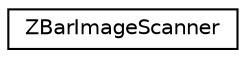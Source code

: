 digraph G
{
  edge [fontname="Helvetica",fontsize="10",labelfontname="Helvetica",labelfontsize="10"];
  node [fontname="Helvetica",fontsize="10",shape=record];
  rankdir=LR;
  Node1 [label="ZBarImageScanner",height=0.2,width=0.4,color="black", fillcolor="white", style="filled",URL="$interface_z_bar_image_scanner.html"];
}
